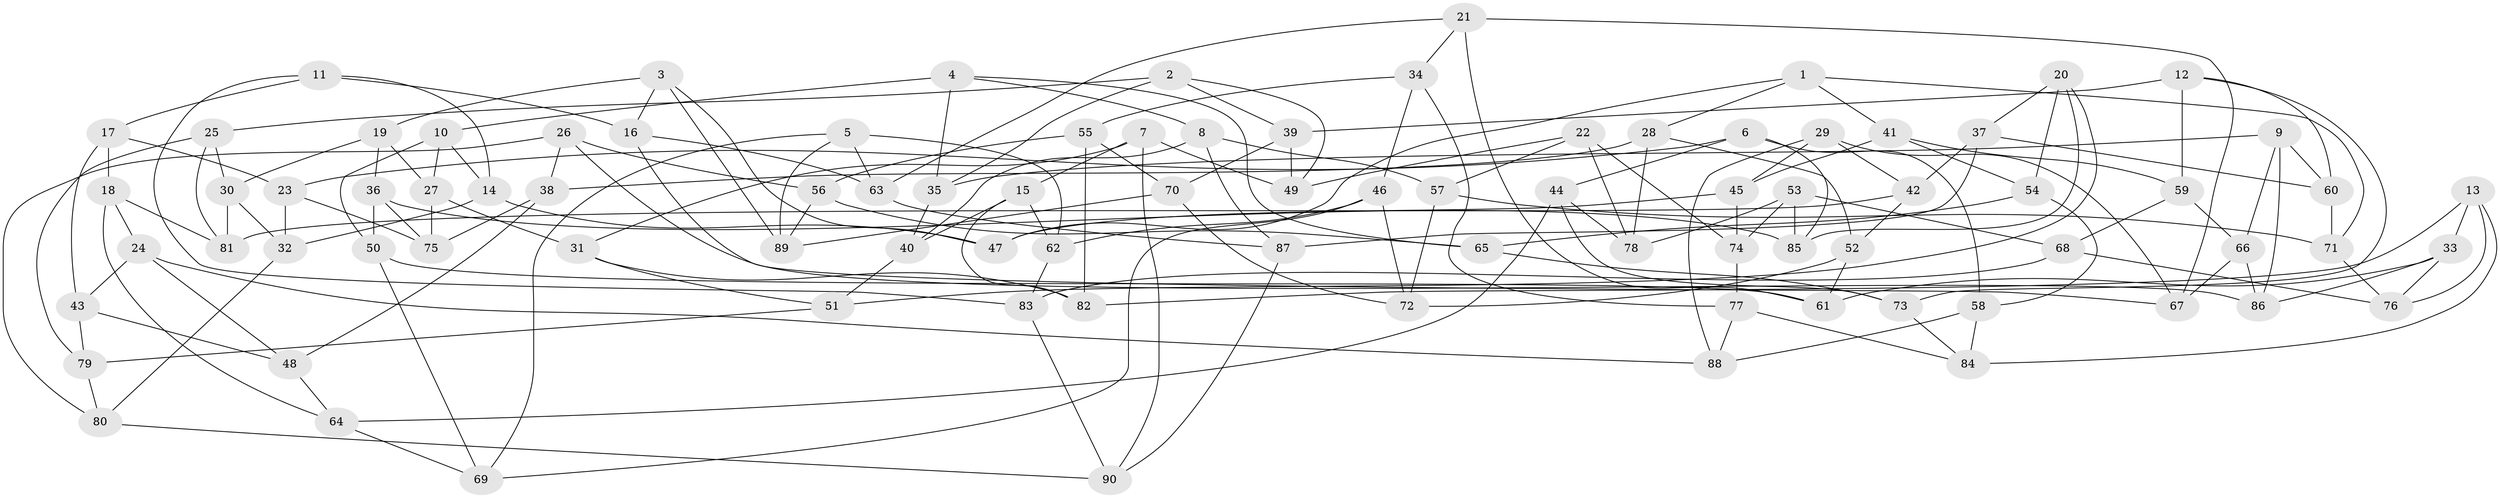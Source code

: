 // Generated by graph-tools (version 1.1) at 2025/50/03/09/25 03:50:48]
// undirected, 90 vertices, 180 edges
graph export_dot {
graph [start="1"]
  node [color=gray90,style=filled];
  1;
  2;
  3;
  4;
  5;
  6;
  7;
  8;
  9;
  10;
  11;
  12;
  13;
  14;
  15;
  16;
  17;
  18;
  19;
  20;
  21;
  22;
  23;
  24;
  25;
  26;
  27;
  28;
  29;
  30;
  31;
  32;
  33;
  34;
  35;
  36;
  37;
  38;
  39;
  40;
  41;
  42;
  43;
  44;
  45;
  46;
  47;
  48;
  49;
  50;
  51;
  52;
  53;
  54;
  55;
  56;
  57;
  58;
  59;
  60;
  61;
  62;
  63;
  64;
  65;
  66;
  67;
  68;
  69;
  70;
  71;
  72;
  73;
  74;
  75;
  76;
  77;
  78;
  79;
  80;
  81;
  82;
  83;
  84;
  85;
  86;
  87;
  88;
  89;
  90;
  1 -- 28;
  1 -- 71;
  1 -- 47;
  1 -- 41;
  2 -- 25;
  2 -- 35;
  2 -- 49;
  2 -- 39;
  3 -- 89;
  3 -- 16;
  3 -- 19;
  3 -- 47;
  4 -- 10;
  4 -- 35;
  4 -- 65;
  4 -- 8;
  5 -- 63;
  5 -- 62;
  5 -- 69;
  5 -- 89;
  6 -- 44;
  6 -- 85;
  6 -- 23;
  6 -- 58;
  7 -- 90;
  7 -- 15;
  7 -- 31;
  7 -- 49;
  8 -- 87;
  8 -- 57;
  8 -- 40;
  9 -- 60;
  9 -- 86;
  9 -- 35;
  9 -- 66;
  10 -- 50;
  10 -- 14;
  10 -- 27;
  11 -- 14;
  11 -- 83;
  11 -- 17;
  11 -- 16;
  12 -- 39;
  12 -- 59;
  12 -- 60;
  12 -- 73;
  13 -- 82;
  13 -- 76;
  13 -- 33;
  13 -- 84;
  14 -- 47;
  14 -- 32;
  15 -- 40;
  15 -- 62;
  15 -- 82;
  16 -- 63;
  16 -- 67;
  17 -- 43;
  17 -- 23;
  17 -- 18;
  18 -- 81;
  18 -- 24;
  18 -- 64;
  19 -- 36;
  19 -- 27;
  19 -- 30;
  20 -- 85;
  20 -- 54;
  20 -- 51;
  20 -- 37;
  21 -- 67;
  21 -- 34;
  21 -- 63;
  21 -- 61;
  22 -- 78;
  22 -- 74;
  22 -- 57;
  22 -- 49;
  23 -- 32;
  23 -- 75;
  24 -- 88;
  24 -- 43;
  24 -- 48;
  25 -- 79;
  25 -- 81;
  25 -- 30;
  26 -- 56;
  26 -- 38;
  26 -- 80;
  26 -- 86;
  27 -- 31;
  27 -- 75;
  28 -- 38;
  28 -- 52;
  28 -- 78;
  29 -- 88;
  29 -- 45;
  29 -- 67;
  29 -- 42;
  30 -- 32;
  30 -- 81;
  31 -- 51;
  31 -- 82;
  32 -- 80;
  33 -- 76;
  33 -- 86;
  33 -- 61;
  34 -- 55;
  34 -- 77;
  34 -- 46;
  35 -- 40;
  36 -- 85;
  36 -- 75;
  36 -- 50;
  37 -- 42;
  37 -- 87;
  37 -- 60;
  38 -- 48;
  38 -- 75;
  39 -- 49;
  39 -- 70;
  40 -- 51;
  41 -- 54;
  41 -- 45;
  41 -- 59;
  42 -- 81;
  42 -- 52;
  43 -- 79;
  43 -- 48;
  44 -- 78;
  44 -- 73;
  44 -- 64;
  45 -- 47;
  45 -- 74;
  46 -- 72;
  46 -- 69;
  46 -- 62;
  48 -- 64;
  50 -- 69;
  50 -- 61;
  51 -- 79;
  52 -- 72;
  52 -- 61;
  53 -- 85;
  53 -- 68;
  53 -- 74;
  53 -- 78;
  54 -- 65;
  54 -- 58;
  55 -- 82;
  55 -- 70;
  55 -- 56;
  56 -- 89;
  56 -- 65;
  57 -- 71;
  57 -- 72;
  58 -- 88;
  58 -- 84;
  59 -- 66;
  59 -- 68;
  60 -- 71;
  62 -- 83;
  63 -- 87;
  64 -- 69;
  65 -- 73;
  66 -- 86;
  66 -- 67;
  68 -- 83;
  68 -- 76;
  70 -- 89;
  70 -- 72;
  71 -- 76;
  73 -- 84;
  74 -- 77;
  77 -- 84;
  77 -- 88;
  79 -- 80;
  80 -- 90;
  83 -- 90;
  87 -- 90;
}
